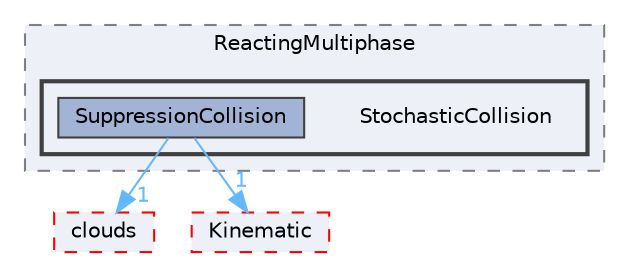 digraph "src/lagrangian/intermediate/submodels/ReactingMultiphase/StochasticCollision"
{
 // LATEX_PDF_SIZE
  bgcolor="transparent";
  edge [fontname=Helvetica,fontsize=10,labelfontname=Helvetica,labelfontsize=10];
  node [fontname=Helvetica,fontsize=10,shape=box,height=0.2,width=0.4];
  compound=true
  subgraph clusterdir_d333e36c7ce13a9450f826e417b6349d {
    graph [ bgcolor="#edf0f7", pencolor="grey50", label="ReactingMultiphase", fontname=Helvetica,fontsize=10 style="filled,dashed", URL="dir_d333e36c7ce13a9450f826e417b6349d.html",tooltip=""]
  subgraph clusterdir_27b24386216f86dd240f0a86ae1a3a0c {
    graph [ bgcolor="#edf0f7", pencolor="grey25", label="", fontname=Helvetica,fontsize=10 style="filled,bold", URL="dir_27b24386216f86dd240f0a86ae1a3a0c.html",tooltip=""]
    dir_27b24386216f86dd240f0a86ae1a3a0c [shape=plaintext, label="StochasticCollision"];
  dir_c73c14d2fa04a20994c1a8e27c19e53e [label="SuppressionCollision", fillcolor="#a2b4d6", color="grey25", style="filled", URL="dir_c73c14d2fa04a20994c1a8e27c19e53e.html",tooltip=""];
  }
  }
  dir_bdd630a78c14e3d279a2564e7964fc69 [label="clouds", fillcolor="#edf0f7", color="red", style="filled,dashed", URL="dir_bdd630a78c14e3d279a2564e7964fc69.html",tooltip=""];
  dir_280ce042c33ce1e00a1fb89491254772 [label="Kinematic", fillcolor="#edf0f7", color="red", style="filled,dashed", URL="dir_280ce042c33ce1e00a1fb89491254772.html",tooltip=""];
  dir_c73c14d2fa04a20994c1a8e27c19e53e->dir_280ce042c33ce1e00a1fb89491254772 [headlabel="1", labeldistance=1.5 headhref="dir_003813_002016.html" href="dir_003813_002016.html" color="steelblue1" fontcolor="steelblue1"];
  dir_c73c14d2fa04a20994c1a8e27c19e53e->dir_bdd630a78c14e3d279a2564e7964fc69 [headlabel="1", labeldistance=1.5 headhref="dir_003813_000508.html" href="dir_003813_000508.html" color="steelblue1" fontcolor="steelblue1"];
}
